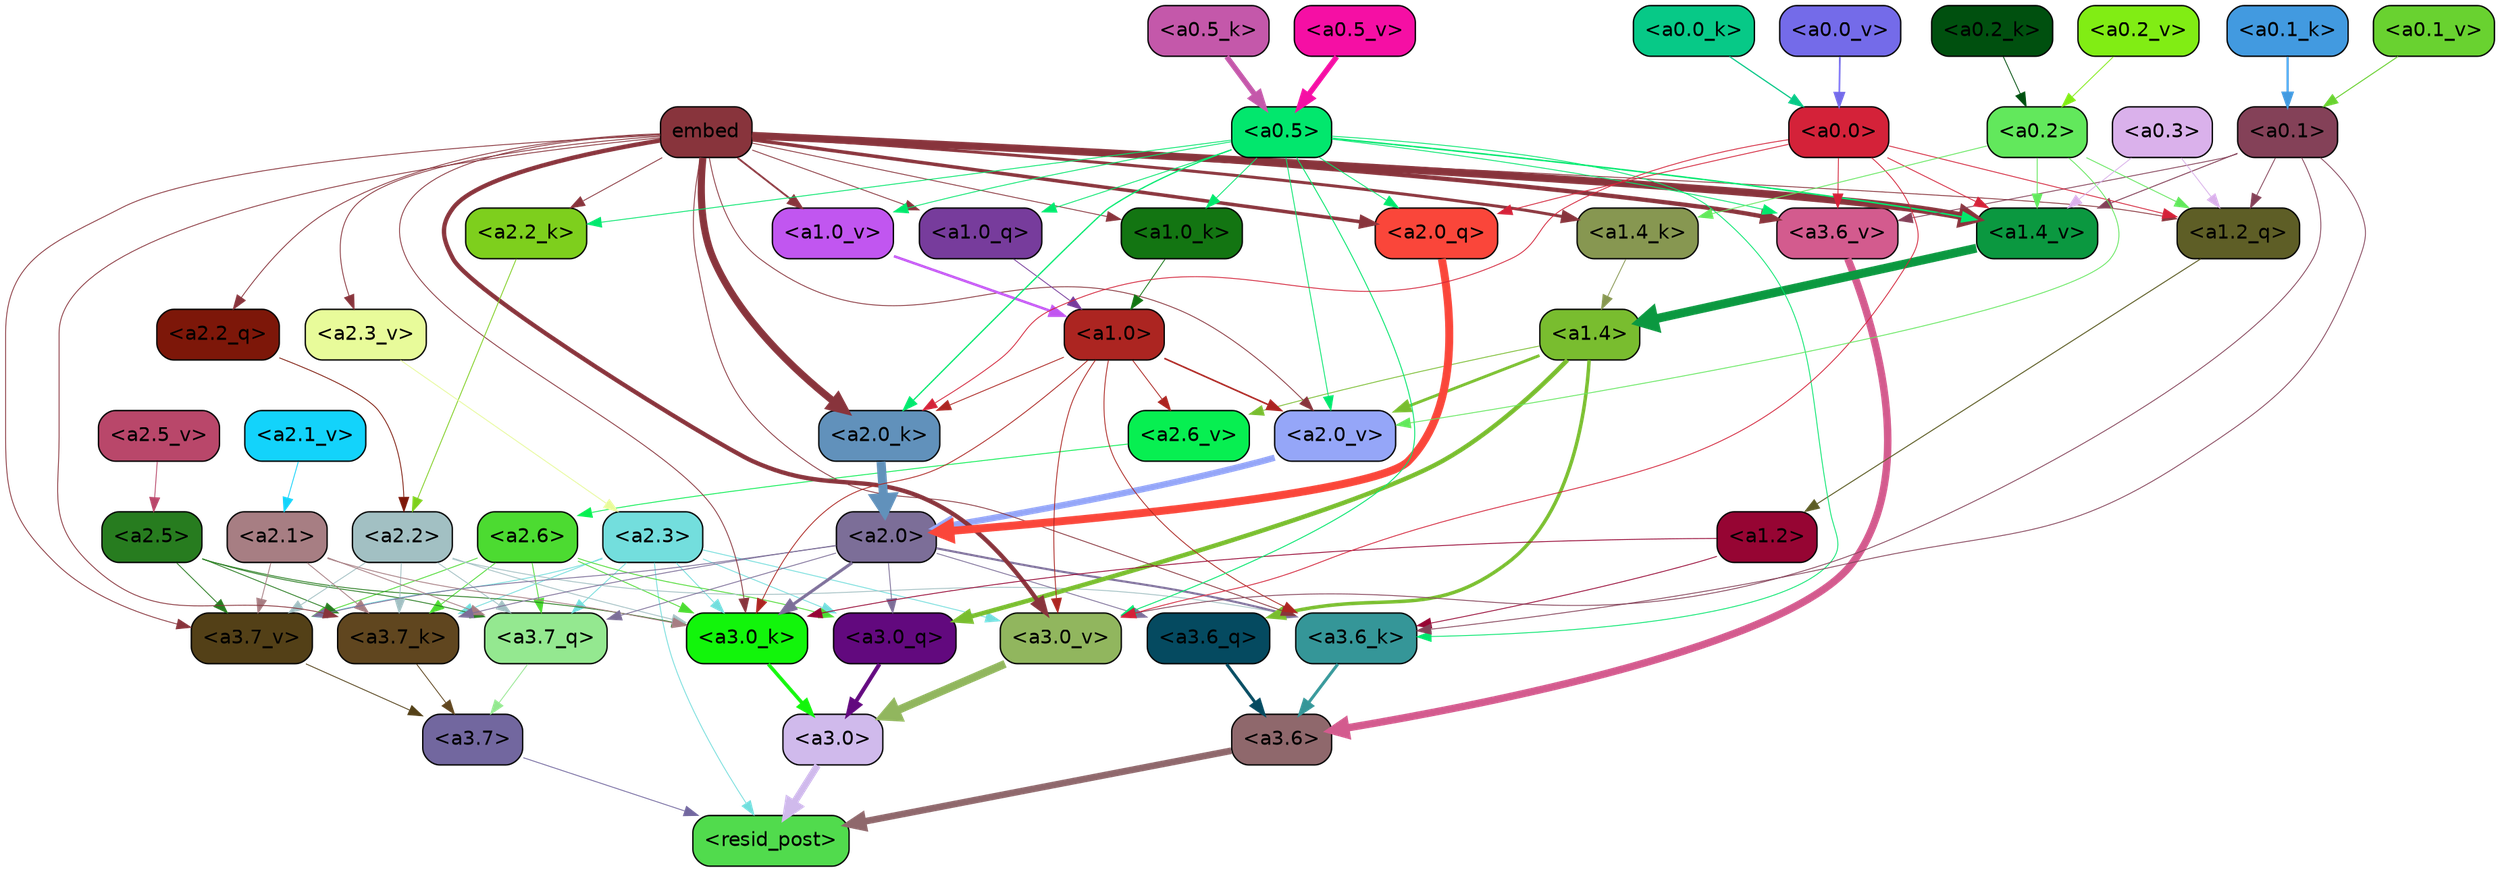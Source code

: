 strict digraph "" {
	graph [bgcolor=transparent,
		layout=dot,
		overlap=false,
		splines=true
	];
	"<a3.7>"	[color=black,
		fillcolor="#72679f",
		fontname=Helvetica,
		shape=box,
		style="filled, rounded"];
	"<resid_post>"	[color=black,
		fillcolor="#51db4d",
		fontname=Helvetica,
		shape=box,
		style="filled, rounded"];
	"<a3.7>" -> "<resid_post>"	[color="#72679f",
		penwidth=0.6];
	"<a3.6>"	[color=black,
		fillcolor="#8f686c",
		fontname=Helvetica,
		shape=box,
		style="filled, rounded"];
	"<a3.6>" -> "<resid_post>"	[color="#8f686c",
		penwidth=4.7534414529800415];
	"<a3.0>"	[color=black,
		fillcolor="#d0baec",
		fontname=Helvetica,
		shape=box,
		style="filled, rounded"];
	"<a3.0>" -> "<resid_post>"	[color="#d0baec",
		penwidth=4.898576855659485];
	"<a2.3>"	[color=black,
		fillcolor="#73dedd",
		fontname=Helvetica,
		shape=box,
		style="filled, rounded"];
	"<a2.3>" -> "<resid_post>"	[color="#73dedd",
		penwidth=0.6];
	"<a3.7_q>"	[color=black,
		fillcolor="#94e890",
		fontname=Helvetica,
		shape=box,
		style="filled, rounded"];
	"<a2.3>" -> "<a3.7_q>"	[color="#73dedd",
		penwidth=0.6];
	"<a3.0_q>"	[color=black,
		fillcolor="#62097e",
		fontname=Helvetica,
		shape=box,
		style="filled, rounded"];
	"<a2.3>" -> "<a3.0_q>"	[color="#73dedd",
		penwidth=0.6];
	"<a3.7_k>"	[color=black,
		fillcolor="#60461f",
		fontname=Helvetica,
		shape=box,
		style="filled, rounded"];
	"<a2.3>" -> "<a3.7_k>"	[color="#73dedd",
		penwidth=0.6];
	"<a3.0_k>"	[color=black,
		fillcolor="#12f50b",
		fontname=Helvetica,
		shape=box,
		style="filled, rounded"];
	"<a2.3>" -> "<a3.0_k>"	[color="#73dedd",
		penwidth=0.6];
	"<a3.7_v>"	[color=black,
		fillcolor="#534017",
		fontname=Helvetica,
		shape=box,
		style="filled, rounded"];
	"<a2.3>" -> "<a3.7_v>"	[color="#73dedd",
		penwidth=0.6];
	"<a3.0_v>"	[color=black,
		fillcolor="#91b65e",
		fontname=Helvetica,
		shape=box,
		style="filled, rounded"];
	"<a2.3>" -> "<a3.0_v>"	[color="#73dedd",
		penwidth=0.6];
	"<a3.7_q>" -> "<a3.7>"	[color="#94e890",
		penwidth=0.6];
	"<a3.6_q>"	[color=black,
		fillcolor="#054a60",
		fontname=Helvetica,
		shape=box,
		style="filled, rounded"];
	"<a3.6_q>" -> "<a3.6>"	[color="#054a60",
		penwidth=2.160832464694977];
	"<a3.0_q>" -> "<a3.0>"	[color="#62097e",
		penwidth=2.870753765106201];
	"<a3.7_k>" -> "<a3.7>"	[color="#60461f",
		penwidth=0.6];
	"<a3.6_k>"	[color=black,
		fillcolor="#359698",
		fontname=Helvetica,
		shape=box,
		style="filled, rounded"];
	"<a3.6_k>" -> "<a3.6>"	[color="#359698",
		penwidth=2.13908451795578];
	"<a3.0_k>" -> "<a3.0>"	[color="#12f50b",
		penwidth=2.520303964614868];
	"<a3.7_v>" -> "<a3.7>"	[color="#534017",
		penwidth=0.6];
	"<a3.6_v>"	[color=black,
		fillcolor="#d35b8e",
		fontname=Helvetica,
		shape=box,
		style="filled, rounded"];
	"<a3.6_v>" -> "<a3.6>"	[color="#d35b8e",
		penwidth=5.297133803367615];
	"<a3.0_v>" -> "<a3.0>"	[color="#91b65e",
		penwidth=5.680712580680847];
	"<a2.6>"	[color=black,
		fillcolor="#4cdb31",
		fontname=Helvetica,
		shape=box,
		style="filled, rounded"];
	"<a2.6>" -> "<a3.7_q>"	[color="#4cdb31",
		penwidth=0.6];
	"<a2.6>" -> "<a3.0_q>"	[color="#4cdb31",
		penwidth=0.6];
	"<a2.6>" -> "<a3.7_k>"	[color="#4cdb31",
		penwidth=0.6];
	"<a2.6>" -> "<a3.0_k>"	[color="#4cdb31",
		penwidth=0.6];
	"<a2.6>" -> "<a3.7_v>"	[color="#4cdb31",
		penwidth=0.6];
	"<a2.5>"	[color=black,
		fillcolor="#277c1f",
		fontname=Helvetica,
		shape=box,
		style="filled, rounded"];
	"<a2.5>" -> "<a3.7_q>"	[color="#277c1f",
		penwidth=0.6];
	"<a2.5>" -> "<a3.7_k>"	[color="#277c1f",
		penwidth=0.6];
	"<a2.5>" -> "<a3.0_k>"	[color="#277c1f",
		penwidth=0.6];
	"<a2.5>" -> "<a3.7_v>"	[color="#277c1f",
		penwidth=0.6];
	"<a2.2>"	[color=black,
		fillcolor="#a2c0c3",
		fontname=Helvetica,
		shape=box,
		style="filled, rounded"];
	"<a2.2>" -> "<a3.7_q>"	[color="#a2c0c3",
		penwidth=0.6];
	"<a2.2>" -> "<a3.7_k>"	[color="#a2c0c3",
		penwidth=0.6];
	"<a2.2>" -> "<a3.6_k>"	[color="#a2c0c3",
		penwidth=0.6];
	"<a2.2>" -> "<a3.0_k>"	[color="#a2c0c3",
		penwidth=0.6];
	"<a2.2>" -> "<a3.7_v>"	[color="#a2c0c3",
		penwidth=0.6];
	"<a2.1>"	[color=black,
		fillcolor="#a77e83",
		fontname=Helvetica,
		shape=box,
		style="filled, rounded"];
	"<a2.1>" -> "<a3.7_q>"	[color="#a77e83",
		penwidth=0.6];
	"<a2.1>" -> "<a3.7_k>"	[color="#a77e83",
		penwidth=0.6];
	"<a2.1>" -> "<a3.0_k>"	[color="#a77e83",
		penwidth=0.6];
	"<a2.1>" -> "<a3.7_v>"	[color="#a77e83",
		penwidth=0.6];
	"<a2.0>"	[color=black,
		fillcolor="#7c6e98",
		fontname=Helvetica,
		shape=box,
		style="filled, rounded"];
	"<a2.0>" -> "<a3.7_q>"	[color="#7c6e98",
		penwidth=0.6];
	"<a2.0>" -> "<a3.6_q>"	[color="#7c6e98",
		penwidth=0.6];
	"<a2.0>" -> "<a3.0_q>"	[color="#7c6e98",
		penwidth=0.6];
	"<a2.0>" -> "<a3.7_k>"	[color="#7c6e98",
		penwidth=0.6];
	"<a2.0>" -> "<a3.6_k>"	[color="#7c6e98",
		penwidth=1.4855384826660156];
	"<a2.0>" -> "<a3.0_k>"	[color="#7c6e98",
		penwidth=2.142689883708954];
	"<a2.0>" -> "<a3.7_v>"	[color="#7c6e98",
		penwidth=0.6];
	"<a1.4>"	[color=black,
		fillcolor="#79bd2f",
		fontname=Helvetica,
		shape=box,
		style="filled, rounded"];
	"<a1.4>" -> "<a3.6_q>"	[color="#79bd2f",
		penwidth=2.4767253398895264];
	"<a1.4>" -> "<a3.0_q>"	[color="#79bd2f",
		penwidth=3.192750334739685];
	"<a2.6_v>"	[color=black,
		fillcolor="#07ef51",
		fontname=Helvetica,
		shape=box,
		style="filled, rounded"];
	"<a1.4>" -> "<a2.6_v>"	[color="#79bd2f",
		penwidth=0.6];
	"<a2.0_v>"	[color=black,
		fillcolor="#95a6f8",
		fontname=Helvetica,
		shape=box,
		style="filled, rounded"];
	"<a1.4>" -> "<a2.0_v>"	[color="#79bd2f",
		penwidth=2.0349366441369057];
	embed	[color=black,
		fillcolor="#88343c",
		fontname=Helvetica,
		shape=box,
		style="filled, rounded"];
	embed -> "<a3.7_k>"	[color="#88343c",
		penwidth=0.6];
	embed -> "<a3.6_k>"	[color="#88343c",
		penwidth=0.6];
	embed -> "<a3.0_k>"	[color="#88343c",
		penwidth=0.6015868484973907];
	embed -> "<a3.7_v>"	[color="#88343c",
		penwidth=0.6];
	embed -> "<a3.6_v>"	[color="#88343c",
		penwidth=3.067279100418091];
	embed -> "<a3.0_v>"	[color="#88343c",
		penwidth=3.0891895294189453];
	"<a2.2_q>"	[color=black,
		fillcolor="#7d1709",
		fontname=Helvetica,
		shape=box,
		style="filled, rounded"];
	embed -> "<a2.2_q>"	[color="#88343c",
		penwidth=0.6];
	"<a2.0_q>"	[color=black,
		fillcolor="#fa463a",
		fontname=Helvetica,
		shape=box,
		style="filled, rounded"];
	embed -> "<a2.0_q>"	[color="#88343c",
		penwidth=2.482962191104889];
	"<a2.2_k>"	[color=black,
		fillcolor="#7ecf1d",
		fontname=Helvetica,
		shape=box,
		style="filled, rounded"];
	embed -> "<a2.2_k>"	[color="#88343c",
		penwidth=0.6];
	"<a2.0_k>"	[color=black,
		fillcolor="#6191bb",
		fontname=Helvetica,
		shape=box,
		style="filled, rounded"];
	embed -> "<a2.0_k>"	[color="#88343c",
		penwidth=5.09069561958313];
	"<a2.3_v>"	[color=black,
		fillcolor="#e8fb9a",
		fontname=Helvetica,
		shape=box,
		style="filled, rounded"];
	embed -> "<a2.3_v>"	[color="#88343c",
		penwidth=0.6];
	embed -> "<a2.0_v>"	[color="#88343c",
		penwidth=0.6];
	"<a1.2_q>"	[color=black,
		fillcolor="#5e5e26",
		fontname=Helvetica,
		shape=box,
		style="filled, rounded"];
	embed -> "<a1.2_q>"	[color="#88343c",
		penwidth=0.6];
	"<a1.0_q>"	[color=black,
		fillcolor="#773c9c",
		fontname=Helvetica,
		shape=box,
		style="filled, rounded"];
	embed -> "<a1.0_q>"	[color="#88343c",
		penwidth=0.6];
	"<a1.4_k>"	[color=black,
		fillcolor="#879751",
		fontname=Helvetica,
		shape=box,
		style="filled, rounded"];
	embed -> "<a1.4_k>"	[color="#88343c",
		penwidth=2.0865602493286133];
	"<a1.0_k>"	[color=black,
		fillcolor="#137512",
		fontname=Helvetica,
		shape=box,
		style="filled, rounded"];
	embed -> "<a1.0_k>"	[color="#88343c",
		penwidth=0.6];
	"<a1.4_v>"	[color=black,
		fillcolor="#0b9840",
		fontname=Helvetica,
		shape=box,
		style="filled, rounded"];
	embed -> "<a1.4_v>"	[color="#88343c",
		penwidth=5.391523122787476];
	"<a1.0_v>"	[color=black,
		fillcolor="#c156f0",
		fontname=Helvetica,
		shape=box,
		style="filled, rounded"];
	embed -> "<a1.0_v>"	[color="#88343c",
		penwidth=1.2820317149162292];
	"<a1.2>"	[color=black,
		fillcolor="#960533",
		fontname=Helvetica,
		shape=box,
		style="filled, rounded"];
	"<a1.2>" -> "<a3.6_k>"	[color="#960533",
		penwidth=0.6];
	"<a1.2>" -> "<a3.0_k>"	[color="#960533",
		penwidth=0.6];
	"<a1.0>"	[color=black,
		fillcolor="#ac2521",
		fontname=Helvetica,
		shape=box,
		style="filled, rounded"];
	"<a1.0>" -> "<a3.6_k>"	[color="#ac2521",
		penwidth=0.6];
	"<a1.0>" -> "<a3.0_k>"	[color="#ac2521",
		penwidth=0.6];
	"<a1.0>" -> "<a3.0_v>"	[color="#ac2521",
		penwidth=0.6];
	"<a1.0>" -> "<a2.0_k>"	[color="#ac2521",
		penwidth=0.6];
	"<a1.0>" -> "<a2.6_v>"	[color="#ac2521",
		penwidth=0.6];
	"<a1.0>" -> "<a2.0_v>"	[color="#ac2521",
		penwidth=1.1342760920524597];
	"<a0.5>"	[color=black,
		fillcolor="#02e76d",
		fontname=Helvetica,
		shape=box,
		style="filled, rounded"];
	"<a0.5>" -> "<a3.6_k>"	[color="#02e76d",
		penwidth=0.6];
	"<a0.5>" -> "<a3.6_v>"	[color="#02e76d",
		penwidth=0.6];
	"<a0.5>" -> "<a3.0_v>"	[color="#02e76d",
		penwidth=0.6549575447570533];
	"<a0.5>" -> "<a2.0_q>"	[color="#02e76d",
		penwidth=0.6];
	"<a0.5>" -> "<a2.2_k>"	[color="#02e76d",
		penwidth=0.6];
	"<a0.5>" -> "<a2.0_k>"	[color="#02e76d",
		penwidth=0.8980485796928406];
	"<a0.5>" -> "<a2.0_v>"	[color="#02e76d",
		penwidth=0.6];
	"<a0.5>" -> "<a1.0_q>"	[color="#02e76d",
		penwidth=0.6];
	"<a0.5>" -> "<a1.0_k>"	[color="#02e76d",
		penwidth=0.6];
	"<a0.5>" -> "<a1.4_v>"	[color="#02e76d",
		penwidth=1.060444712638855];
	"<a0.5>" -> "<a1.0_v>"	[color="#02e76d",
		penwidth=0.6];
	"<a0.1>"	[color=black,
		fillcolor="#844158",
		fontname=Helvetica,
		shape=box,
		style="filled, rounded"];
	"<a0.1>" -> "<a3.6_k>"	[color="#844158",
		penwidth=0.6];
	"<a0.1>" -> "<a3.6_v>"	[color="#844158",
		penwidth=0.6];
	"<a0.1>" -> "<a3.0_v>"	[color="#844158",
		penwidth=0.6];
	"<a0.1>" -> "<a1.2_q>"	[color="#844158",
		penwidth=0.6];
	"<a0.1>" -> "<a1.4_v>"	[color="#844158",
		penwidth=0.6688870191574097];
	"<a0.0>"	[color=black,
		fillcolor="#d42239",
		fontname=Helvetica,
		shape=box,
		style="filled, rounded"];
	"<a0.0>" -> "<a3.6_v>"	[color="#d42239",
		penwidth=0.6];
	"<a0.0>" -> "<a3.0_v>"	[color="#d42239",
		penwidth=0.6];
	"<a0.0>" -> "<a2.0_q>"	[color="#d42239",
		penwidth=0.6];
	"<a0.0>" -> "<a2.0_k>"	[color="#d42239",
		penwidth=0.6];
	"<a0.0>" -> "<a1.2_q>"	[color="#d42239",
		penwidth=0.6];
	"<a0.0>" -> "<a1.4_v>"	[color="#d42239",
		penwidth=0.6];
	"<a2.2_q>" -> "<a2.2>"	[color="#7d1709",
		penwidth=0.6];
	"<a2.0_q>" -> "<a2.0>"	[color="#fa463a",
		penwidth=5.653985500335693];
	"<a2.2_k>" -> "<a2.2>"	[color="#7ecf1d",
		penwidth=0.6];
	"<a2.0_k>" -> "<a2.0>"	[color="#6191bb",
		penwidth=6.397904872894287];
	"<a2.6_v>" -> "<a2.6>"	[color="#07ef51",
		penwidth=0.6];
	"<a2.5_v>"	[color=black,
		fillcolor="#b9476a",
		fontname=Helvetica,
		shape=box,
		style="filled, rounded"];
	"<a2.5_v>" -> "<a2.5>"	[color="#b9476a",
		penwidth=0.6];
	"<a2.3_v>" -> "<a2.3>"	[color="#e8fb9a",
		penwidth=0.6];
	"<a2.1_v>"	[color=black,
		fillcolor="#13d3fb",
		fontname=Helvetica,
		shape=box,
		style="filled, rounded"];
	"<a2.1_v>" -> "<a2.1>"	[color="#13d3fb",
		penwidth=0.6];
	"<a2.0_v>" -> "<a2.0>"	[color="#95a6f8",
		penwidth=4.48047137260437];
	"<a0.2>"	[color=black,
		fillcolor="#62e85c",
		fontname=Helvetica,
		shape=box,
		style="filled, rounded"];
	"<a0.2>" -> "<a2.0_v>"	[color="#62e85c",
		penwidth=0.6];
	"<a0.2>" -> "<a1.2_q>"	[color="#62e85c",
		penwidth=0.6];
	"<a0.2>" -> "<a1.4_k>"	[color="#62e85c",
		penwidth=0.6];
	"<a0.2>" -> "<a1.4_v>"	[color="#62e85c",
		penwidth=0.6];
	"<a1.2_q>" -> "<a1.2>"	[color="#5e5e26",
		penwidth=0.702675461769104];
	"<a1.0_q>" -> "<a1.0>"	[color="#773c9c",
		penwidth=0.6];
	"<a1.4_k>" -> "<a1.4>"	[color="#879751",
		penwidth=0.6];
	"<a1.0_k>" -> "<a1.0>"	[color="#137512",
		penwidth=0.6];
	"<a1.4_v>" -> "<a1.4>"	[color="#0b9840",
		penwidth=6.273579955101013];
	"<a1.0_v>" -> "<a1.0>"	[color="#c156f0",
		penwidth=1.7821020036935806];
	"<a0.3>"	[color=black,
		fillcolor="#dab1eb",
		fontname=Helvetica,
		shape=box,
		style="filled, rounded"];
	"<a0.3>" -> "<a1.2_q>"	[color="#dab1eb",
		penwidth=0.6];
	"<a0.3>" -> "<a1.4_v>"	[color="#dab1eb",
		penwidth=0.6];
	"<a0.5_k>"	[color=black,
		fillcolor="#c458aa",
		fontname=Helvetica,
		shape=box,
		style="filled, rounded"];
	"<a0.5_k>" -> "<a0.5>"	[color="#c458aa",
		penwidth=3.774221658706665];
	"<a0.2_k>"	[color=black,
		fillcolor="#00500f",
		fontname=Helvetica,
		shape=box,
		style="filled, rounded"];
	"<a0.2_k>" -> "<a0.2>"	[color="#00500f",
		penwidth=0.6];
	"<a0.1_k>"	[color=black,
		fillcolor="#429ae0",
		fontname=Helvetica,
		shape=box,
		style="filled, rounded"];
	"<a0.1_k>" -> "<a0.1>"	[color="#429ae0",
		penwidth=1.5772395133972168];
	"<a0.0_k>"	[color=black,
		fillcolor="#07c987",
		fontname=Helvetica,
		shape=box,
		style="filled, rounded"];
	"<a0.0_k>" -> "<a0.0>"	[color="#07c987",
		penwidth=0.8415243625640869];
	"<a0.5_v>"	[color=black,
		fillcolor="#f50fa4",
		fontname=Helvetica,
		shape=box,
		style="filled, rounded"];
	"<a0.5_v>" -> "<a0.5>"	[color="#f50fa4",
		penwidth=3.851448491215706];
	"<a0.2_v>"	[color=black,
		fillcolor="#81ed14",
		fontname=Helvetica,
		shape=box,
		style="filled, rounded"];
	"<a0.2_v>" -> "<a0.2>"	[color="#81ed14",
		penwidth=0.6];
	"<a0.1_v>"	[color=black,
		fillcolor="#69d230",
		fontname=Helvetica,
		shape=box,
		style="filled, rounded"];
	"<a0.1_v>" -> "<a0.1>"	[color="#69d230",
		penwidth=0.7046854496002197];
	"<a0.0_v>"	[color=black,
		fillcolor="#746be9",
		fontname=Helvetica,
		shape=box,
		style="filled, rounded"];
	"<a0.0_v>" -> "<a0.0>"	[color="#746be9",
		penwidth=1.2174623012542725];
}
